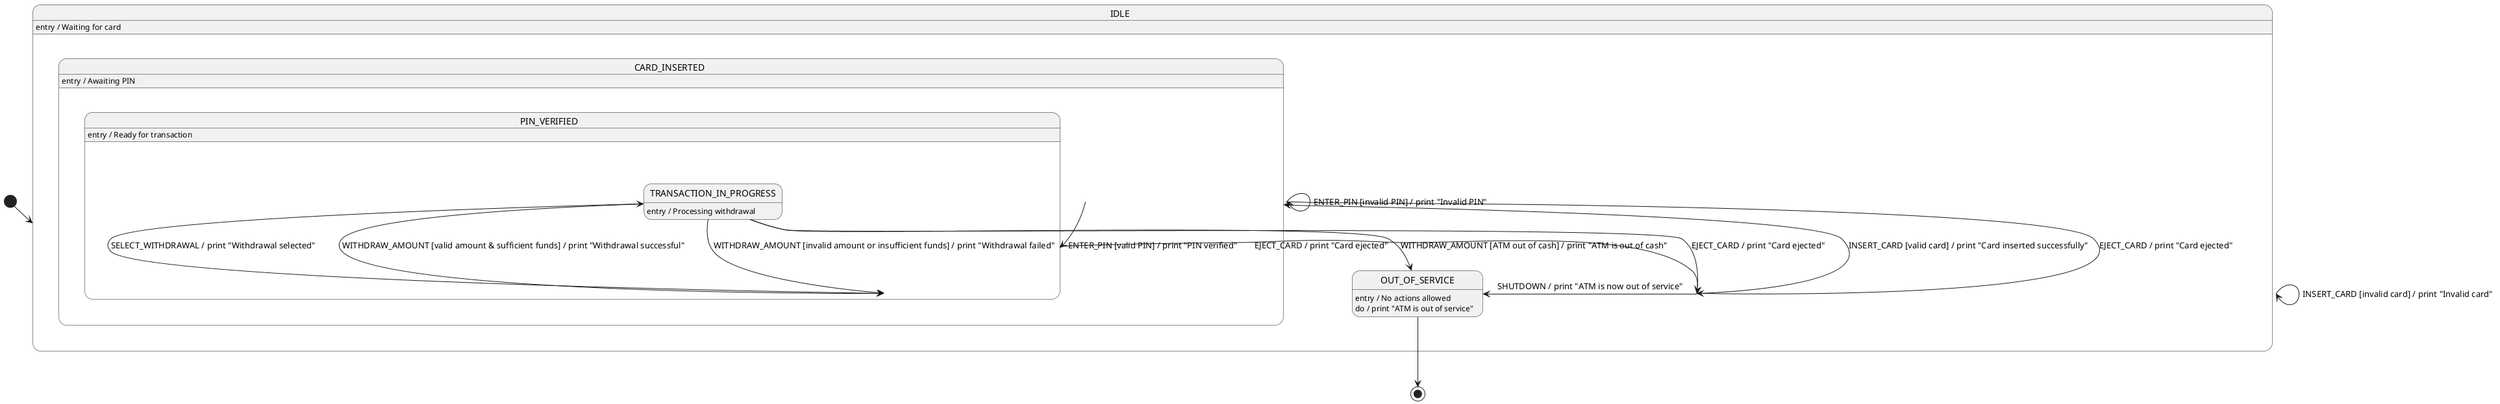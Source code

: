 @startuml ATM State Machine

[*] --> IDLE

state IDLE {
  IDLE : entry / Waiting for card
  IDLE --> CARD_INSERTED : INSERT_CARD [valid card] / print "Card inserted successfully"
  IDLE --> IDLE : INSERT_CARD [invalid card] / print "Invalid card"
  IDLE --> OUT_OF_SERVICE : SHUTDOWN / print "ATM is now out of service"
}

state CARD_INSERTED {
  CARD_INSERTED : entry / Awaiting PIN
  CARD_INSERTED --> PIN_VERIFIED : ENTER_PIN [valid PIN] / print "PIN verified"
  CARD_INSERTED --> CARD_INSERTED : ENTER_PIN [invalid PIN] / print "Invalid PIN"
  CARD_INSERTED --> IDLE : EJECT_CARD / print "Card ejected"
}

state PIN_VERIFIED {
  PIN_VERIFIED : entry / Ready for transaction
  PIN_VERIFIED --> TRANSACTION_IN_PROGRESS : SELECT_WITHDRAWAL / print "Withdrawal selected"
  PIN_VERIFIED --> IDLE : EJECT_CARD / print "Card ejected"
}

state TRANSACTION_IN_PROGRESS {
  TRANSACTION_IN_PROGRESS : entry / Processing withdrawal
  TRANSACTION_IN_PROGRESS --> PIN_VERIFIED : WITHDRAW_AMOUNT [valid amount & sufficient funds] / print "Withdrawal successful"
  TRANSACTION_IN_PROGRESS --> PIN_VERIFIED : WITHDRAW_AMOUNT [invalid amount or insufficient funds] / print "Withdrawal failed"
  TRANSACTION_IN_PROGRESS --> OUT_OF_SERVICE : WITHDRAW_AMOUNT [ATM out of cash] / print "ATM is out of cash"
  TRANSACTION_IN_PROGRESS --> IDLE : EJECT_CARD / print "Card ejected"
}

state OUT_OF_SERVICE {
  OUT_OF_SERVICE : entry / No actions allowed
  OUT_OF_SERVICE : do / print "ATM is out of service"
}

OUT_OF_SERVICE --> [*]
@enduml